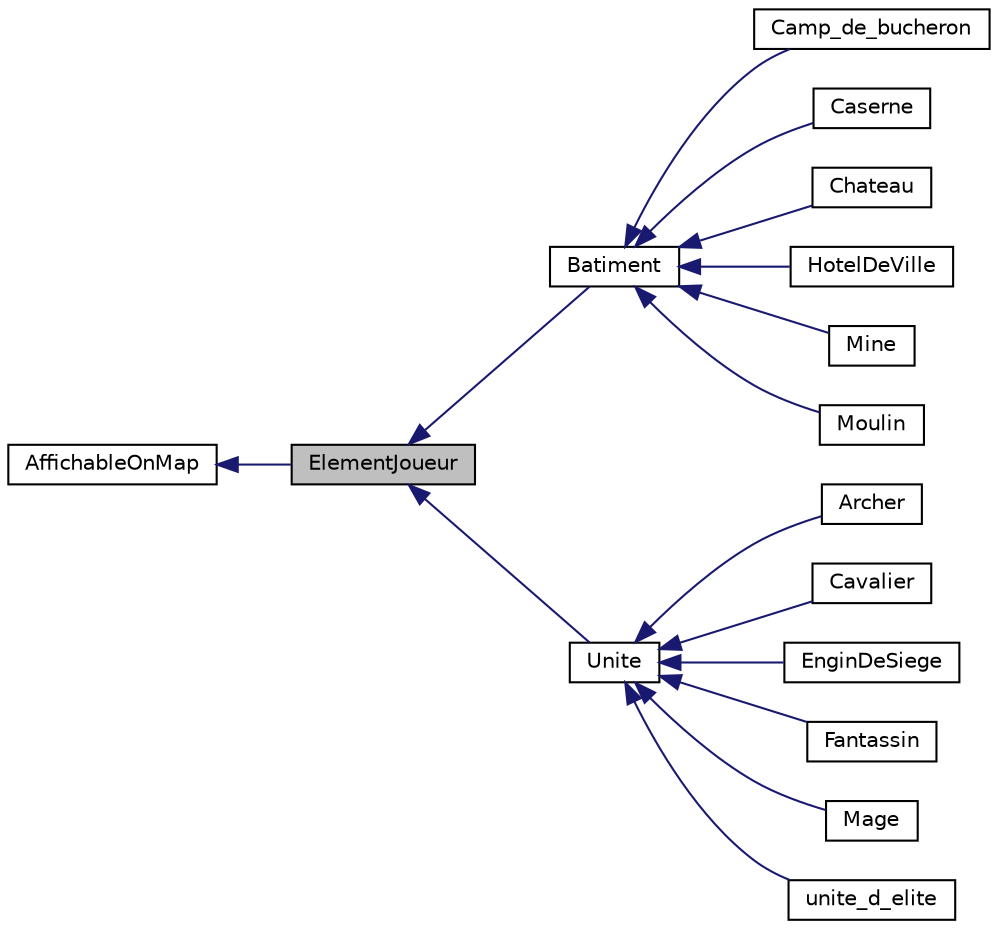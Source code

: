 digraph "ElementJoueur"
{
 // LATEX_PDF_SIZE
  edge [fontname="Helvetica",fontsize="10",labelfontname="Helvetica",labelfontsize="10"];
  node [fontname="Helvetica",fontsize="10",shape=record];
  rankdir="LR";
  Node1 [label="ElementJoueur",height=0.2,width=0.4,color="black", fillcolor="grey75", style="filled", fontcolor="black",tooltip="classe abstraite correspondant a tous les elements pouvant appartenir a un joueur S'ajoute a sa creat..."];
  Node2 -> Node1 [dir="back",color="midnightblue",fontsize="10",style="solid",fontname="Helvetica"];
  Node2 [label="AffichableOnMap",height=0.2,width=0.4,color="black", fillcolor="white", style="filled",URL="$class_affichable_on_map.html",tooltip="Classe abstraite qui permet a une classe d'etre affichable sur la map elle gere le deplacement sur la..."];
  Node1 -> Node3 [dir="back",color="midnightblue",fontsize="10",style="solid",fontname="Helvetica"];
  Node3 [label="Batiment",height=0.2,width=0.4,color="black", fillcolor="white", style="filled",URL="$class_batiment.html",tooltip=" "];
  Node3 -> Node4 [dir="back",color="midnightblue",fontsize="10",style="solid",fontname="Helvetica"];
  Node4 [label="Camp_de_bucheron",height=0.2,width=0.4,color="black", fillcolor="white", style="filled",URL="$class_camp__de__bucheron.html",tooltip="Camp_de_bucheron est un Batiment qui permet de produire du bois."];
  Node3 -> Node5 [dir="back",color="midnightblue",fontsize="10",style="solid",fontname="Helvetica"];
  Node5 [label="Caserne",height=0.2,width=0.4,color="black", fillcolor="white", style="filled",URL="$class_caserne.html",tooltip="classe representant la caserne"];
  Node3 -> Node6 [dir="back",color="midnightblue",fontsize="10",style="solid",fontname="Helvetica"];
  Node6 [label="Chateau",height=0.2,width=0.4,color="black", fillcolor="white", style="filled",URL="$class_chateau.html",tooltip="Batiment qui peut attaquer et construire l'unite d'elite."];
  Node3 -> Node7 [dir="back",color="midnightblue",fontsize="10",style="solid",fontname="Helvetica"];
  Node7 [label="HotelDeVille",height=0.2,width=0.4,color="black", fillcolor="white", style="filled",URL="$class_hotel_de_ville.html",tooltip="premier batiment du joueur  lorsqu'il est detruit le joueur perd"];
  Node3 -> Node8 [dir="back",color="midnightblue",fontsize="10",style="solid",fontname="Helvetica"];
  Node8 [label="Mine",height=0.2,width=0.4,color="black", fillcolor="white", style="filled",URL="$class_mine.html",tooltip="Mine est un Batiment qui permet de produire de l'or."];
  Node3 -> Node9 [dir="back",color="midnightblue",fontsize="10",style="solid",fontname="Helvetica"];
  Node9 [label="Moulin",height=0.2,width=0.4,color="black", fillcolor="white", style="filled",URL="$class_moulin.html",tooltip="batiment qui permet de produire de la nourriture"];
  Node1 -> Node10 [dir="back",color="midnightblue",fontsize="10",style="solid",fontname="Helvetica"];
  Node10 [label="Unite",height=0.2,width=0.4,color="black", fillcolor="white", style="filled",URL="$class_unite.html",tooltip="classe abstraite representant une unite  element joueur qui peut se deplacer"];
  Node10 -> Node11 [dir="back",color="midnightblue",fontsize="10",style="solid",fontname="Helvetica"];
  Node11 [label="Archer",height=0.2,width=0.4,color="black", fillcolor="white", style="filled",URL="$class_archer.html",tooltip="Unite qui peut attaquer."];
  Node10 -> Node12 [dir="back",color="midnightblue",fontsize="10",style="solid",fontname="Helvetica"];
  Node12 [label="Cavalier",height=0.2,width=0.4,color="black", fillcolor="white", style="filled",URL="$class_cavalier.html",tooltip="Unite qui peut attaquer."];
  Node10 -> Node13 [dir="back",color="midnightblue",fontsize="10",style="solid",fontname="Helvetica"];
  Node13 [label="EnginDeSiege",height=0.2,width=0.4,color="black", fillcolor="white", style="filled",URL="$class_engin_de_siege.html",tooltip=" "];
  Node10 -> Node14 [dir="back",color="midnightblue",fontsize="10",style="solid",fontname="Helvetica"];
  Node14 [label="Fantassin",height=0.2,width=0.4,color="black", fillcolor="white", style="filled",URL="$class_fantassin.html",tooltip=" "];
  Node10 -> Node15 [dir="back",color="midnightblue",fontsize="10",style="solid",fontname="Helvetica"];
  Node15 [label="Mage",height=0.2,width=0.4,color="black", fillcolor="white", style="filled",URL="$class_mage.html",tooltip="Unite qui peut attaquer."];
  Node10 -> Node16 [dir="back",color="midnightblue",fontsize="10",style="solid",fontname="Helvetica"];
  Node16 [label="unite_d_elite",height=0.2,width=0.4,color="black", fillcolor="white", style="filled",URL="$classunite__d__elite.html",tooltip="classe representant une unite d'elite  cree par le chateau"];
}
